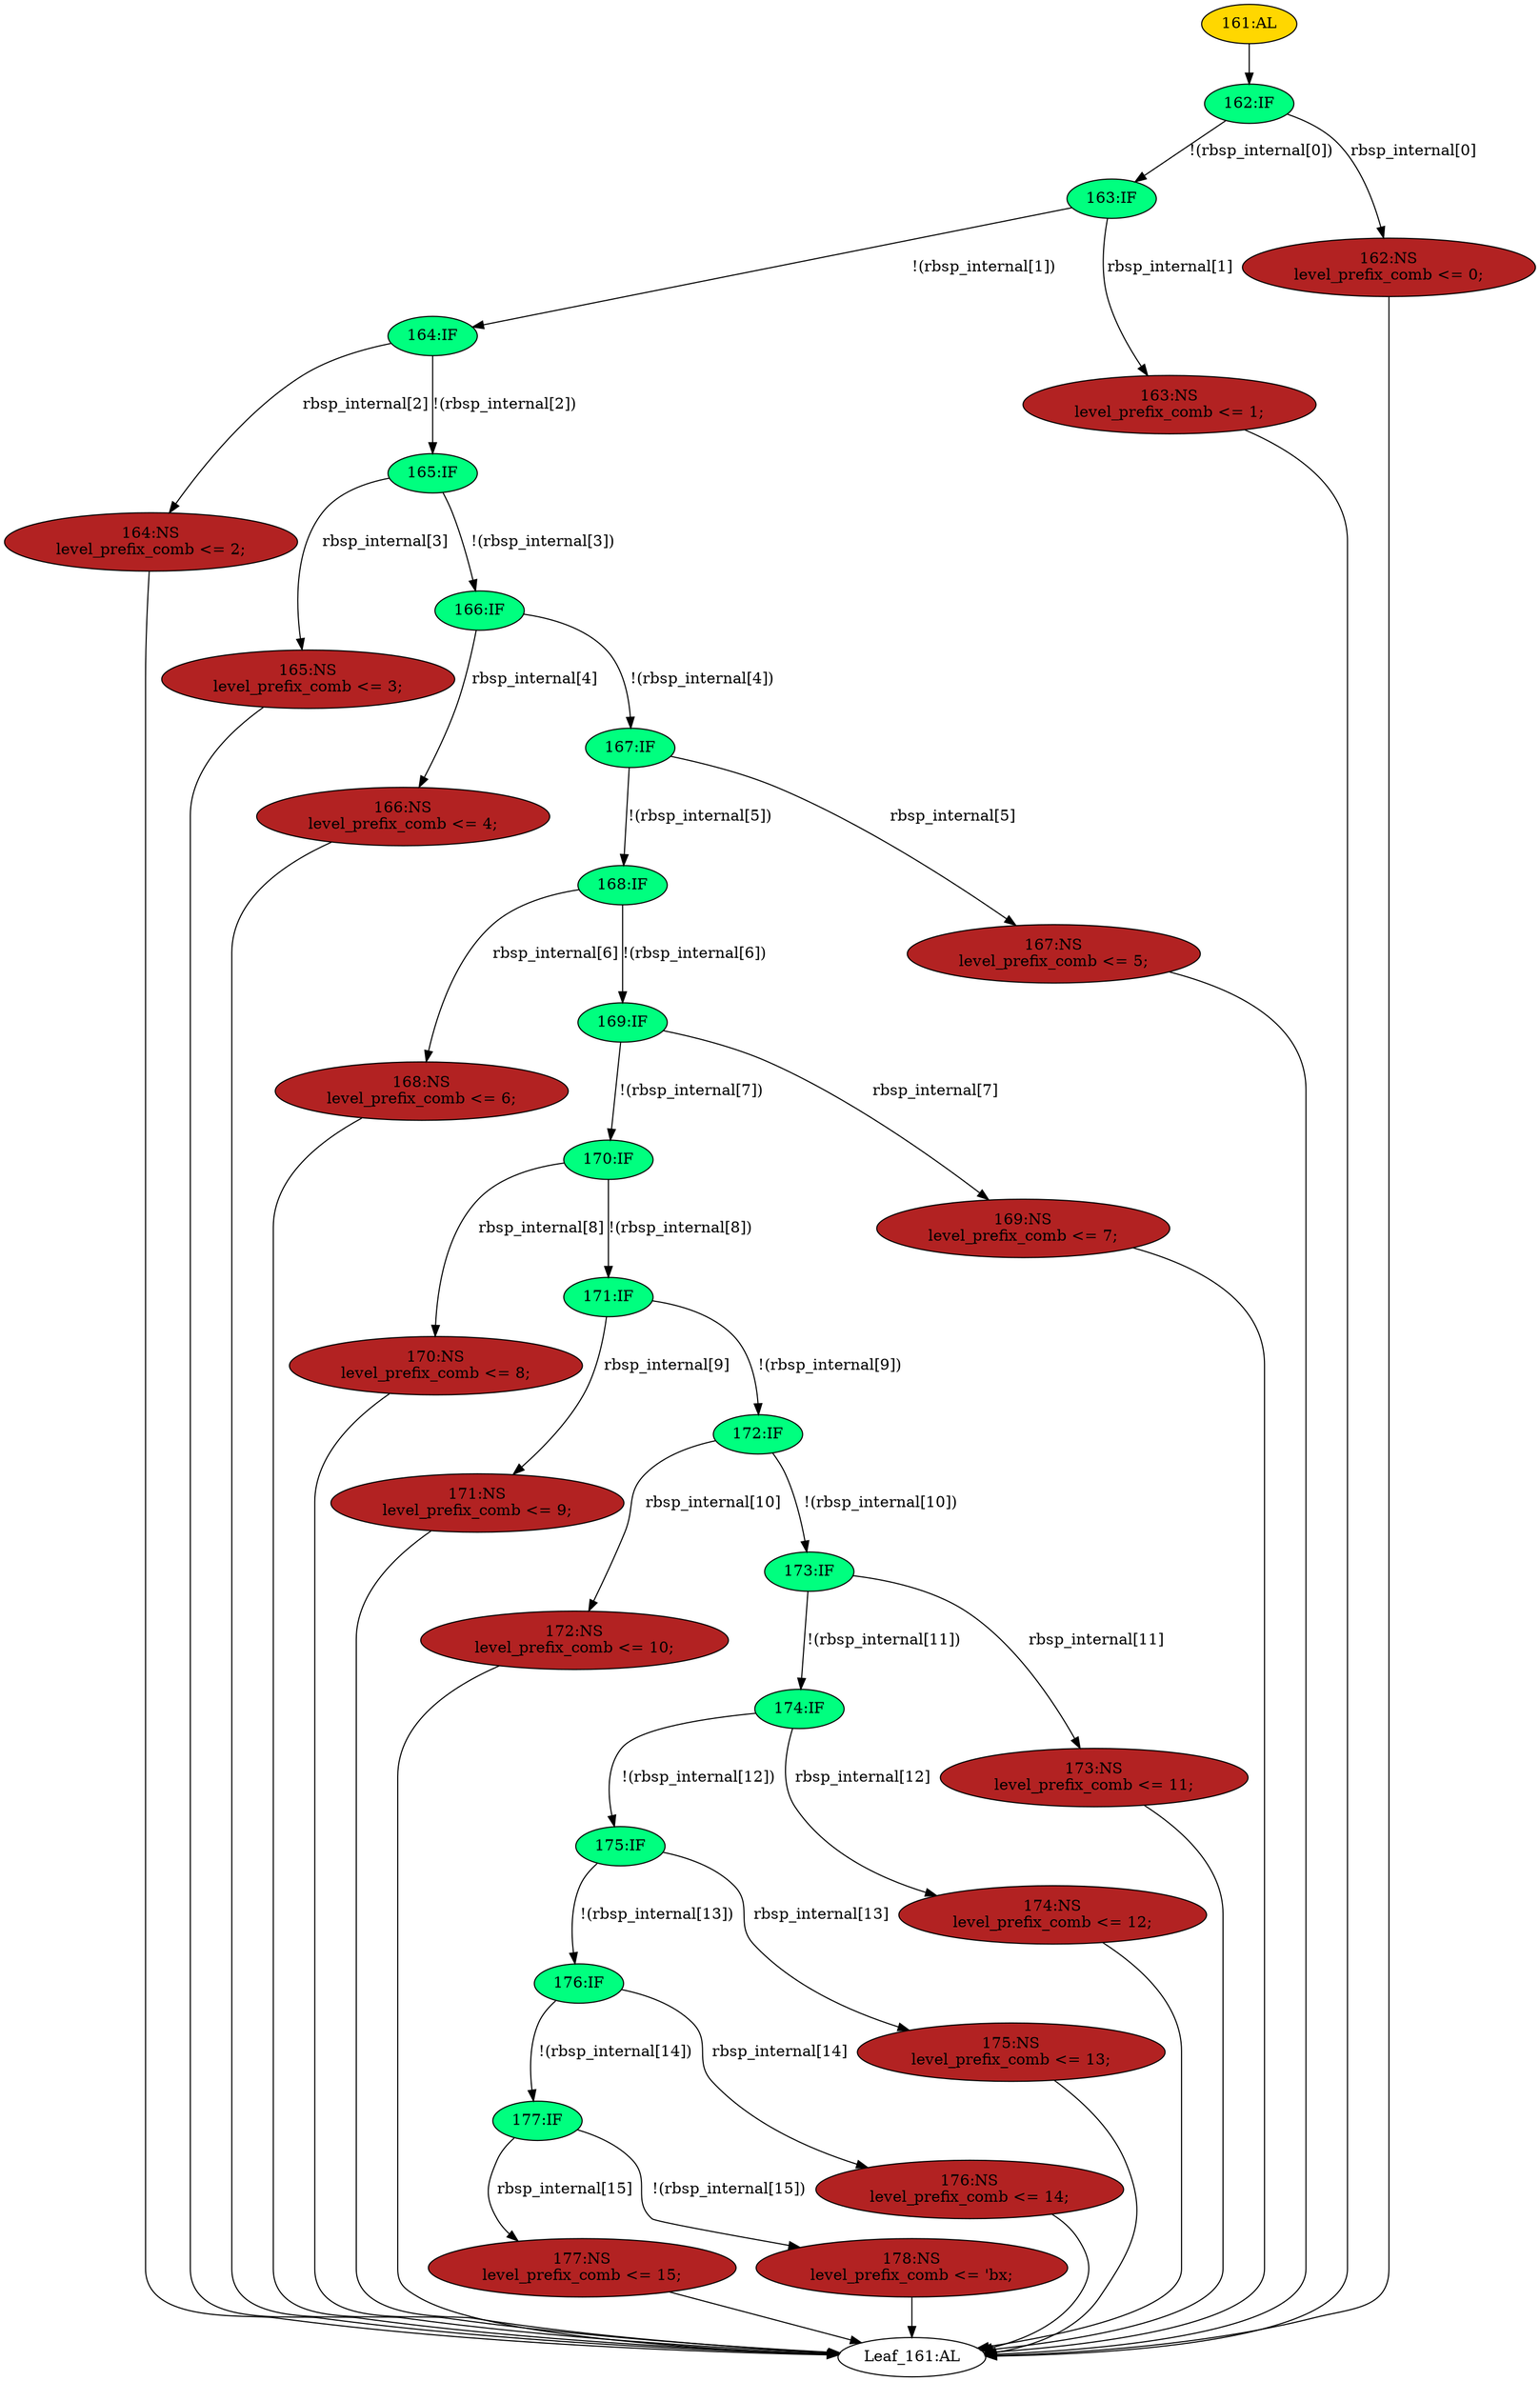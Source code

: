 strict digraph "" {
	node [label="\N"];
	"166:NS"	 [ast="<pyverilog.vparser.ast.NonblockingSubstitution object at 0x7f418bac48d0>",
		fillcolor=firebrick,
		label="166:NS
level_prefix_comb <= 4;",
		statements="[<pyverilog.vparser.ast.NonblockingSubstitution object at 0x7f418bac48d0>]",
		style=filled,
		typ=NonblockingSubstitution];
	"Leaf_161:AL"	 [def_var="['level_prefix_comb']",
		label="Leaf_161:AL"];
	"166:NS" -> "Leaf_161:AL"	 [cond="[]",
		lineno=None];
	"170:IF"	 [ast="<pyverilog.vparser.ast.IfStatement object at 0x7f418bac4b90>",
		fillcolor=springgreen,
		label="170:IF",
		statements="[]",
		style=filled,
		typ=IfStatement];
	"170:NS"	 [ast="<pyverilog.vparser.ast.NonblockingSubstitution object at 0x7f418bae7190>",
		fillcolor=firebrick,
		label="170:NS
level_prefix_comb <= 8;",
		statements="[<pyverilog.vparser.ast.NonblockingSubstitution object at 0x7f418bae7190>]",
		style=filled,
		typ=NonblockingSubstitution];
	"170:IF" -> "170:NS"	 [cond="['rbsp_internal']",
		label="rbsp_internal[8]",
		lineno=170];
	"171:IF"	 [ast="<pyverilog.vparser.ast.IfStatement object at 0x7f418bac4c10>",
		fillcolor=springgreen,
		label="171:IF",
		statements="[]",
		style=filled,
		typ=IfStatement];
	"170:IF" -> "171:IF"	 [cond="['rbsp_internal']",
		label="!(rbsp_internal[8])",
		lineno=170];
	"171:NS"	 [ast="<pyverilog.vparser.ast.NonblockingSubstitution object at 0x7f418bae2ed0>",
		fillcolor=firebrick,
		label="171:NS
level_prefix_comb <= 9;",
		statements="[<pyverilog.vparser.ast.NonblockingSubstitution object at 0x7f418bae2ed0>]",
		style=filled,
		typ=NonblockingSubstitution];
	"171:NS" -> "Leaf_161:AL"	 [cond="[]",
		lineno=None];
	"164:IF"	 [ast="<pyverilog.vparser.ast.IfStatement object at 0x7f418bae7410>",
		fillcolor=springgreen,
		label="164:IF",
		statements="[]",
		style=filled,
		typ=IfStatement];
	"164:NS"	 [ast="<pyverilog.vparser.ast.NonblockingSubstitution object at 0x7f418baef0d0>",
		fillcolor=firebrick,
		label="164:NS
level_prefix_comb <= 2;",
		statements="[<pyverilog.vparser.ast.NonblockingSubstitution object at 0x7f418baef0d0>]",
		style=filled,
		typ=NonblockingSubstitution];
	"164:IF" -> "164:NS"	 [cond="['rbsp_internal']",
		label="rbsp_internal[2]",
		lineno=164];
	"165:IF"	 [ast="<pyverilog.vparser.ast.IfStatement object at 0x7f418bae7450>",
		fillcolor=springgreen,
		label="165:IF",
		statements="[]",
		style=filled,
		typ=IfStatement];
	"164:IF" -> "165:IF"	 [cond="['rbsp_internal']",
		label="!(rbsp_internal[2])",
		lineno=164];
	"163:NS"	 [ast="<pyverilog.vparser.ast.NonblockingSubstitution object at 0x7f418baef350>",
		fillcolor=firebrick,
		label="163:NS
level_prefix_comb <= 1;",
		statements="[<pyverilog.vparser.ast.NonblockingSubstitution object at 0x7f418baef350>]",
		style=filled,
		typ=NonblockingSubstitution];
	"163:NS" -> "Leaf_161:AL"	 [cond="[]",
		lineno=None];
	"168:IF"	 [ast="<pyverilog.vparser.ast.IfStatement object at 0x7f418bae7510>",
		fillcolor=springgreen,
		label="168:IF",
		statements="[]",
		style=filled,
		typ=IfStatement];
	"168:NS"	 [ast="<pyverilog.vparser.ast.NonblockingSubstitution object at 0x7f418bae7810>",
		fillcolor=firebrick,
		label="168:NS
level_prefix_comb <= 6;",
		statements="[<pyverilog.vparser.ast.NonblockingSubstitution object at 0x7f418bae7810>]",
		style=filled,
		typ=NonblockingSubstitution];
	"168:IF" -> "168:NS"	 [cond="['rbsp_internal']",
		label="rbsp_internal[6]",
		lineno=168];
	"169:IF"	 [ast="<pyverilog.vparser.ast.IfStatement object at 0x7f418bae7550>",
		fillcolor=springgreen,
		label="169:IF",
		statements="[]",
		style=filled,
		typ=IfStatement];
	"168:IF" -> "169:IF"	 [cond="['rbsp_internal']",
		label="!(rbsp_internal[6])",
		lineno=168];
	"167:IF"	 [ast="<pyverilog.vparser.ast.IfStatement object at 0x7f418bae74d0>",
		fillcolor=springgreen,
		label="167:IF",
		statements="[]",
		style=filled,
		typ=IfStatement];
	"167:IF" -> "168:IF"	 [cond="['rbsp_internal']",
		label="!(rbsp_internal[5])",
		lineno=167];
	"167:NS"	 [ast="<pyverilog.vparser.ast.NonblockingSubstitution object at 0x7f418bae7a90>",
		fillcolor=firebrick,
		label="167:NS
level_prefix_comb <= 5;",
		statements="[<pyverilog.vparser.ast.NonblockingSubstitution object at 0x7f418bae7a90>]",
		style=filled,
		typ=NonblockingSubstitution];
	"167:IF" -> "167:NS"	 [cond="['rbsp_internal']",
		label="rbsp_internal[5]",
		lineno=167];
	"172:NS"	 [ast="<pyverilog.vparser.ast.NonblockingSubstitution object at 0x7f418bae2c50>",
		fillcolor=firebrick,
		label="172:NS
level_prefix_comb <= 10;",
		statements="[<pyverilog.vparser.ast.NonblockingSubstitution object at 0x7f418bae2c50>]",
		style=filled,
		typ=NonblockingSubstitution];
	"172:NS" -> "Leaf_161:AL"	 [cond="[]",
		lineno=None];
	"165:NS"	 [ast="<pyverilog.vparser.ast.NonblockingSubstitution object at 0x7f418bae7e10>",
		fillcolor=firebrick,
		label="165:NS
level_prefix_comb <= 3;",
		statements="[<pyverilog.vparser.ast.NonblockingSubstitution object at 0x7f418bae7e10>]",
		style=filled,
		typ=NonblockingSubstitution];
	"165:NS" -> "Leaf_161:AL"	 [cond="[]",
		lineno=None];
	"162:IF"	 [ast="<pyverilog.vparser.ast.IfStatement object at 0x7f418baef4d0>",
		fillcolor=springgreen,
		label="162:IF",
		statements="[]",
		style=filled,
		typ=IfStatement];
	"163:IF"	 [ast="<pyverilog.vparser.ast.IfStatement object at 0x7f418baef510>",
		fillcolor=springgreen,
		label="163:IF",
		statements="[]",
		style=filled,
		typ=IfStatement];
	"162:IF" -> "163:IF"	 [cond="['rbsp_internal']",
		label="!(rbsp_internal[0])",
		lineno=162];
	"162:NS"	 [ast="<pyverilog.vparser.ast.NonblockingSubstitution object at 0x7f418baef650>",
		fillcolor=firebrick,
		label="162:NS
level_prefix_comb <= 0;",
		statements="[<pyverilog.vparser.ast.NonblockingSubstitution object at 0x7f418baef650>]",
		style=filled,
		typ=NonblockingSubstitution];
	"162:IF" -> "162:NS"	 [cond="['rbsp_internal']",
		label="rbsp_internal[0]",
		lineno=162];
	"167:NS" -> "Leaf_161:AL"	 [cond="[]",
		lineno=None];
	"173:IF"	 [ast="<pyverilog.vparser.ast.IfStatement object at 0x7f418bac4c90>",
		fillcolor=springgreen,
		label="173:IF",
		statements="[]",
		style=filled,
		typ=IfStatement];
	"174:IF"	 [ast="<pyverilog.vparser.ast.IfStatement object at 0x7f418bac4cd0>",
		fillcolor=springgreen,
		label="174:IF",
		statements="[]",
		style=filled,
		typ=IfStatement];
	"173:IF" -> "174:IF"	 [cond="['rbsp_internal']",
		label="!(rbsp_internal[11])",
		lineno=173];
	"173:NS"	 [ast="<pyverilog.vparser.ast.NonblockingSubstitution object at 0x7f418bae29d0>",
		fillcolor=firebrick,
		label="173:NS
level_prefix_comb <= 11;",
		statements="[<pyverilog.vparser.ast.NonblockingSubstitution object at 0x7f418bae29d0>]",
		style=filled,
		typ=NonblockingSubstitution];
	"173:IF" -> "173:NS"	 [cond="['rbsp_internal']",
		label="rbsp_internal[11]",
		lineno=173];
	"177:NS"	 [ast="<pyverilog.vparser.ast.NonblockingSubstitution object at 0x7f418bac4f90>",
		fillcolor=firebrick,
		label="177:NS
level_prefix_comb <= 15;",
		statements="[<pyverilog.vparser.ast.NonblockingSubstitution object at 0x7f418bac4f90>]",
		style=filled,
		typ=NonblockingSubstitution];
	"177:NS" -> "Leaf_161:AL"	 [cond="[]",
		lineno=None];
	"172:IF"	 [ast="<pyverilog.vparser.ast.IfStatement object at 0x7f418bac4c50>",
		fillcolor=springgreen,
		label="172:IF",
		statements="[]",
		style=filled,
		typ=IfStatement];
	"172:IF" -> "172:NS"	 [cond="['rbsp_internal']",
		label="rbsp_internal[10]",
		lineno=172];
	"172:IF" -> "173:IF"	 [cond="['rbsp_internal']",
		label="!(rbsp_internal[10])",
		lineno=172];
	"166:IF"	 [ast="<pyverilog.vparser.ast.IfStatement object at 0x7f418bae7490>",
		fillcolor=springgreen,
		label="166:IF",
		statements="[]",
		style=filled,
		typ=IfStatement];
	"166:IF" -> "166:NS"	 [cond="['rbsp_internal']",
		label="rbsp_internal[4]",
		lineno=166];
	"166:IF" -> "167:IF"	 [cond="['rbsp_internal']",
		label="!(rbsp_internal[4])",
		lineno=166];
	"176:IF"	 [ast="<pyverilog.vparser.ast.IfStatement object at 0x7f418bac4d50>",
		fillcolor=springgreen,
		label="176:IF",
		statements="[]",
		style=filled,
		typ=IfStatement];
	"177:IF"	 [ast="<pyverilog.vparser.ast.IfStatement object at 0x7f418bac4d90>",
		fillcolor=springgreen,
		label="177:IF",
		statements="[]",
		style=filled,
		typ=IfStatement];
	"176:IF" -> "177:IF"	 [cond="['rbsp_internal']",
		label="!(rbsp_internal[14])",
		lineno=176];
	"176:NS"	 [ast="<pyverilog.vparser.ast.NonblockingSubstitution object at 0x7f418bae2250>",
		fillcolor=firebrick,
		label="176:NS
level_prefix_comb <= 14;",
		statements="[<pyverilog.vparser.ast.NonblockingSubstitution object at 0x7f418bae2250>]",
		style=filled,
		typ=NonblockingSubstitution];
	"176:IF" -> "176:NS"	 [cond="['rbsp_internal']",
		label="rbsp_internal[14]",
		lineno=176];
	"178:NS"	 [ast="<pyverilog.vparser.ast.NonblockingSubstitution object at 0x7f418bac4dd0>",
		fillcolor=firebrick,
		label="178:NS
level_prefix_comb <= 'bx;",
		statements="[<pyverilog.vparser.ast.NonblockingSubstitution object at 0x7f418bac4dd0>]",
		style=filled,
		typ=NonblockingSubstitution];
	"178:NS" -> "Leaf_161:AL"	 [cond="[]",
		lineno=None];
	"175:NS"	 [ast="<pyverilog.vparser.ast.NonblockingSubstitution object at 0x7f418bae24d0>",
		fillcolor=firebrick,
		label="175:NS
level_prefix_comb <= 13;",
		statements="[<pyverilog.vparser.ast.NonblockingSubstitution object at 0x7f418bae24d0>]",
		style=filled,
		typ=NonblockingSubstitution];
	"175:NS" -> "Leaf_161:AL"	 [cond="[]",
		lineno=None];
	"163:IF" -> "164:IF"	 [cond="['rbsp_internal']",
		label="!(rbsp_internal[1])",
		lineno=163];
	"163:IF" -> "163:NS"	 [cond="['rbsp_internal']",
		label="rbsp_internal[1]",
		lineno=163];
	"168:NS" -> "Leaf_161:AL"	 [cond="[]",
		lineno=None];
	"162:NS" -> "Leaf_161:AL"	 [cond="[]",
		lineno=None];
	"169:IF" -> "170:IF"	 [cond="['rbsp_internal']",
		label="!(rbsp_internal[7])",
		lineno=169];
	"169:NS"	 [ast="<pyverilog.vparser.ast.NonblockingSubstitution object at 0x7f418bae7590>",
		fillcolor=firebrick,
		label="169:NS
level_prefix_comb <= 7;",
		statements="[<pyverilog.vparser.ast.NonblockingSubstitution object at 0x7f418bae7590>]",
		style=filled,
		typ=NonblockingSubstitution];
	"169:IF" -> "169:NS"	 [cond="['rbsp_internal']",
		label="rbsp_internal[7]",
		lineno=169];
	"175:IF"	 [ast="<pyverilog.vparser.ast.IfStatement object at 0x7f418bac4d10>",
		fillcolor=springgreen,
		label="175:IF",
		statements="[]",
		style=filled,
		typ=IfStatement];
	"175:IF" -> "176:IF"	 [cond="['rbsp_internal']",
		label="!(rbsp_internal[13])",
		lineno=175];
	"175:IF" -> "175:NS"	 [cond="['rbsp_internal']",
		label="rbsp_internal[13]",
		lineno=175];
	"177:IF" -> "177:NS"	 [cond="['rbsp_internal']",
		label="rbsp_internal[15]",
		lineno=177];
	"177:IF" -> "178:NS"	 [cond="['rbsp_internal']",
		label="!(rbsp_internal[15])",
		lineno=177];
	"170:NS" -> "Leaf_161:AL"	 [cond="[]",
		lineno=None];
	"174:IF" -> "175:IF"	 [cond="['rbsp_internal']",
		label="!(rbsp_internal[12])",
		lineno=174];
	"174:NS"	 [ast="<pyverilog.vparser.ast.NonblockingSubstitution object at 0x7f418bae2750>",
		fillcolor=firebrick,
		label="174:NS
level_prefix_comb <= 12;",
		statements="[<pyverilog.vparser.ast.NonblockingSubstitution object at 0x7f418bae2750>]",
		style=filled,
		typ=NonblockingSubstitution];
	"174:IF" -> "174:NS"	 [cond="['rbsp_internal']",
		label="rbsp_internal[12]",
		lineno=174];
	"176:NS" -> "Leaf_161:AL"	 [cond="[]",
		lineno=None];
	"173:NS" -> "Leaf_161:AL"	 [cond="[]",
		lineno=None];
	"169:NS" -> "Leaf_161:AL"	 [cond="[]",
		lineno=None];
	"161:AL"	 [ast="<pyverilog.vparser.ast.Always object at 0x7f418baef890>",
		clk_sens=False,
		fillcolor=gold,
		label="161:AL",
		sens="[]",
		statements="[]",
		style=filled,
		typ=Always,
		use_var="['rbsp_internal']"];
	"161:AL" -> "162:IF"	 [cond="[]",
		lineno=None];
	"171:IF" -> "171:NS"	 [cond="['rbsp_internal']",
		label="rbsp_internal[9]",
		lineno=171];
	"171:IF" -> "172:IF"	 [cond="['rbsp_internal']",
		label="!(rbsp_internal[9])",
		lineno=171];
	"164:NS" -> "Leaf_161:AL"	 [cond="[]",
		lineno=None];
	"174:NS" -> "Leaf_161:AL"	 [cond="[]",
		lineno=None];
	"165:IF" -> "165:NS"	 [cond="['rbsp_internal']",
		label="rbsp_internal[3]",
		lineno=165];
	"165:IF" -> "166:IF"	 [cond="['rbsp_internal']",
		label="!(rbsp_internal[3])",
		lineno=165];
}

